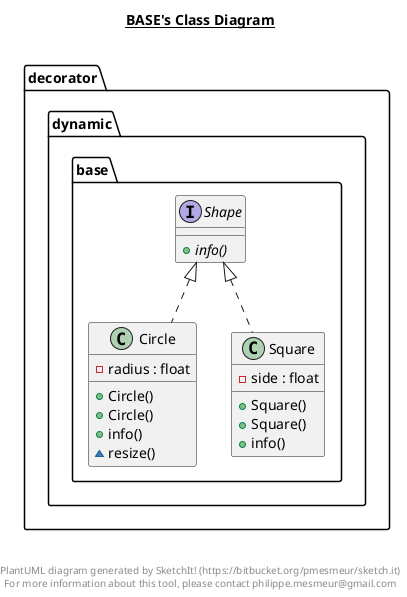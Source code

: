 @startuml

title __BASE's Class Diagram__\n

  namespace decorator.dynamic {
    namespace base {
      class decorator.dynamic.base.Circle {
          - radius : float
          + Circle()
          + Circle()
          + info()
          ~ resize()
      }
    }
  }
  

  namespace decorator.dynamic {
    namespace base {
      interface decorator.dynamic.base.Shape {
          {abstract} + info()
      }
    }
  }
  

  namespace decorator.dynamic {
    namespace base {
      class decorator.dynamic.base.Square {
          - side : float
          + Square()
          + Square()
          + info()
      }
    }
  }
  

  decorator.dynamic.base.Circle .up.|> decorator.dynamic.base.Shape
  decorator.dynamic.base.Square .up.|> decorator.dynamic.base.Shape


right footer


PlantUML diagram generated by SketchIt! (https://bitbucket.org/pmesmeur/sketch.it)
For more information about this tool, please contact philippe.mesmeur@gmail.com
endfooter

@enduml
